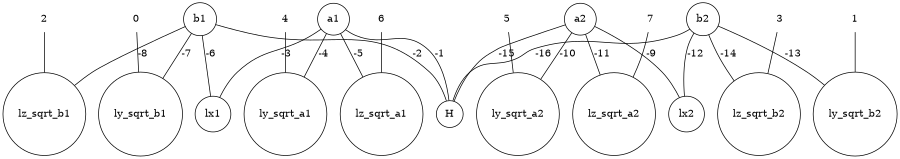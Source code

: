 graph "impurity.net" {
	size="6,5"
	node [shape=circle]
	a1
	b1
	a2
	b2
	lx1
	lx2
	ly_sqrt_a1
	ly_sqrt_b1
	ly_sqrt_a2
	ly_sqrt_b2
	lz_sqrt_a1
	lz_sqrt_b1
	lz_sqrt_a2
	lz_sqrt_b2
	H
	node [shape=plaintext]
	4
	0
	5
	1
	6
	2
	7
	3
	b2 -- H [label=-16]
	a2 -- H [label=-15]
	b2 -- lz_sqrt_b2 [label=-14]
	b2 -- ly_sqrt_b2 [label=-13]
	b2 -- lx2 [label=-12]
	a2 -- lz_sqrt_a2 [label=-11]
	a2 -- ly_sqrt_a2 [label=-10]
	a2 -- lx2 [label=-9]
	b1 -- lz_sqrt_b1 [label=-8]
	b1 -- ly_sqrt_b1 [label=-7]
	b1 -- lx1 [label=-6]
	a1 -- lz_sqrt_a1 [label=-5]
	a1 -- ly_sqrt_a1 [label=-4]
	a1 -- lx1 [label=-3]
	b1 -- H [label=-2]
	a1 -- H [label=-1]
	4 -- ly_sqrt_a1
	0 -- ly_sqrt_b1
	5 -- ly_sqrt_a2
	1 -- ly_sqrt_b2
	6 -- lz_sqrt_a1
	2 -- lz_sqrt_b1
	7 -- lz_sqrt_a2
	3 -- lz_sqrt_b2
}
